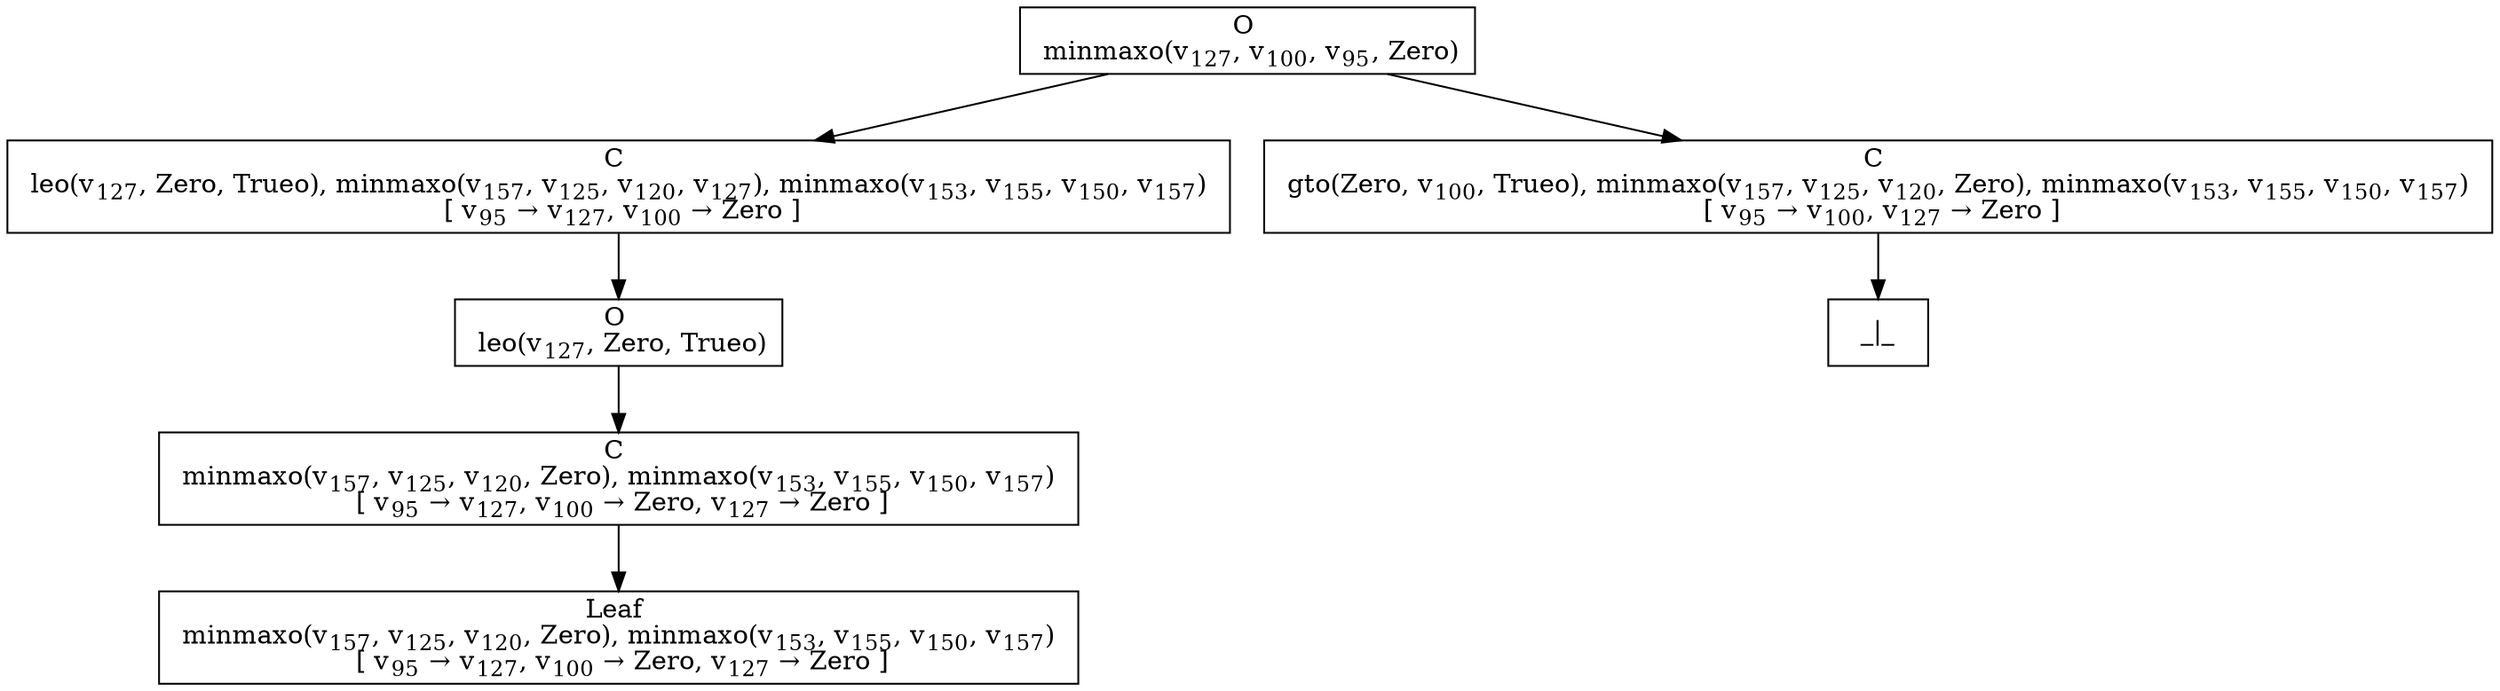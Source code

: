 digraph {
    graph [rankdir=TB
          ,bgcolor=transparent];
    node [shape=box
         ,fillcolor=white
         ,style=filled];
    0 [label=<O <BR/> minmaxo(v<SUB>127</SUB>, v<SUB>100</SUB>, v<SUB>95</SUB>, Zero)>];
    1 [label=<C <BR/> leo(v<SUB>127</SUB>, Zero, Trueo), minmaxo(v<SUB>157</SUB>, v<SUB>125</SUB>, v<SUB>120</SUB>, v<SUB>127</SUB>), minmaxo(v<SUB>153</SUB>, v<SUB>155</SUB>, v<SUB>150</SUB>, v<SUB>157</SUB>) <BR/>  [ v<SUB>95</SUB> &rarr; v<SUB>127</SUB>, v<SUB>100</SUB> &rarr; Zero ] >];
    2 [label=<C <BR/> gto(Zero, v<SUB>100</SUB>, Trueo), minmaxo(v<SUB>157</SUB>, v<SUB>125</SUB>, v<SUB>120</SUB>, Zero), minmaxo(v<SUB>153</SUB>, v<SUB>155</SUB>, v<SUB>150</SUB>, v<SUB>157</SUB>) <BR/>  [ v<SUB>95</SUB> &rarr; v<SUB>100</SUB>, v<SUB>127</SUB> &rarr; Zero ] >];
    3 [label=<O <BR/> leo(v<SUB>127</SUB>, Zero, Trueo)>];
    4 [label=<C <BR/> minmaxo(v<SUB>157</SUB>, v<SUB>125</SUB>, v<SUB>120</SUB>, Zero), minmaxo(v<SUB>153</SUB>, v<SUB>155</SUB>, v<SUB>150</SUB>, v<SUB>157</SUB>) <BR/>  [ v<SUB>95</SUB> &rarr; v<SUB>127</SUB>, v<SUB>100</SUB> &rarr; Zero, v<SUB>127</SUB> &rarr; Zero ] >];
    5 [label=<Leaf <BR/> minmaxo(v<SUB>157</SUB>, v<SUB>125</SUB>, v<SUB>120</SUB>, Zero), minmaxo(v<SUB>153</SUB>, v<SUB>155</SUB>, v<SUB>150</SUB>, v<SUB>157</SUB>) <BR/>  [ v<SUB>95</SUB> &rarr; v<SUB>127</SUB>, v<SUB>100</SUB> &rarr; Zero, v<SUB>127</SUB> &rarr; Zero ] >];
    6 [label=<_|_>];
    0 -> 1 [label=""];
    0 -> 2 [label=""];
    1 -> 3 [label=""];
    2 -> 6 [label=""];
    3 -> 4 [label=""];
    4 -> 5 [label=""];
}